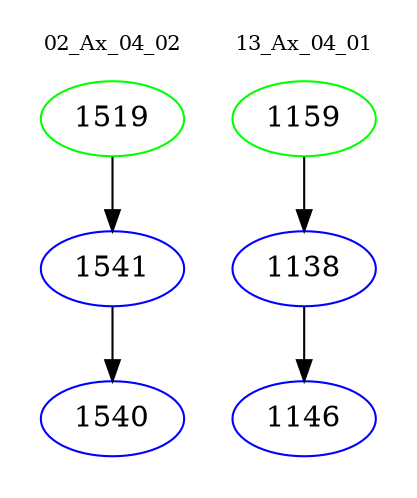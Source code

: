 digraph{
subgraph cluster_0 {
color = white
label = "02_Ax_04_02";
fontsize=10;
T0_1519 [label="1519", color="green"]
T0_1519 -> T0_1541 [color="black"]
T0_1541 [label="1541", color="blue"]
T0_1541 -> T0_1540 [color="black"]
T0_1540 [label="1540", color="blue"]
}
subgraph cluster_1 {
color = white
label = "13_Ax_04_01";
fontsize=10;
T1_1159 [label="1159", color="green"]
T1_1159 -> T1_1138 [color="black"]
T1_1138 [label="1138", color="blue"]
T1_1138 -> T1_1146 [color="black"]
T1_1146 [label="1146", color="blue"]
}
}
